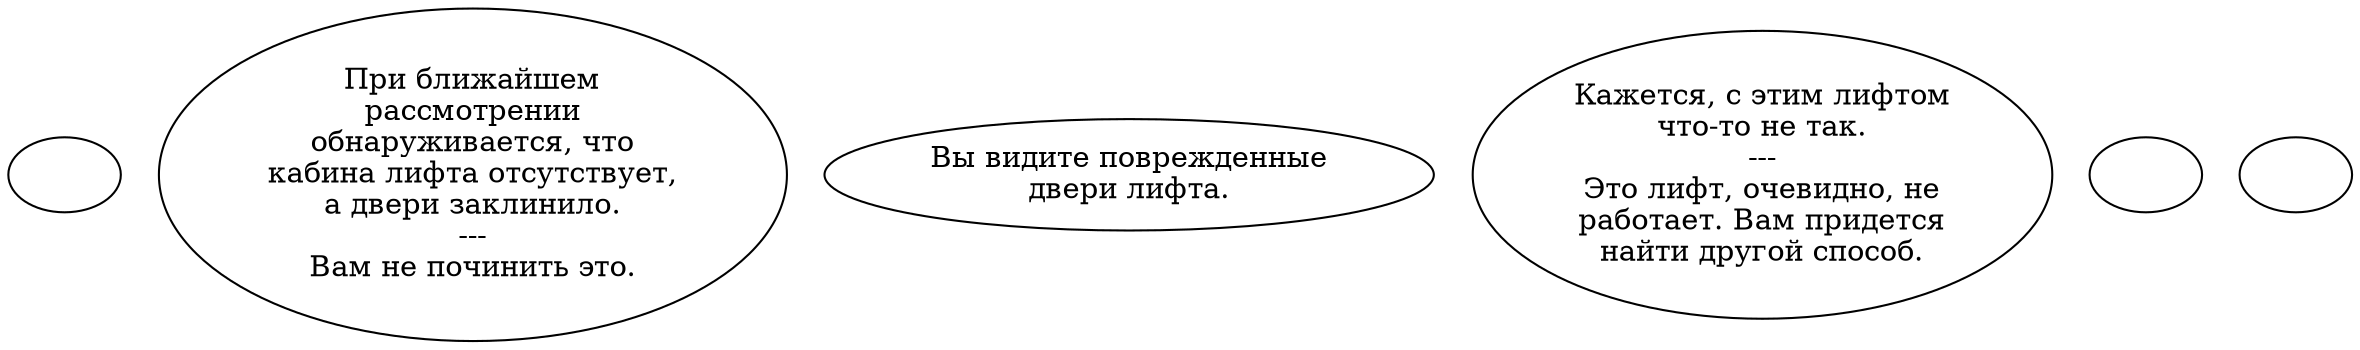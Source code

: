 digraph epai8 {
  "start" [style=filled       fillcolor="#FFFFFF"       color="#000000"]
  "start" [label=""]
  "use_skill_on_p_proc" [style=filled       fillcolor="#FFFFFF"       color="#000000"]
  "use_skill_on_p_proc" [label="При ближайшем\nрассмотрении\nобнаруживается, что\nкабина лифта отсутствует,\nа двери заклинило.\n---\nВам не починить это."]
  "look_at_p_proc" [style=filled       fillcolor="#FFFFFF"       color="#000000"]
  "look_at_p_proc" [label="Вы видите поврежденные\nдвери лифта."]
  "use_p_proc" [style=filled       fillcolor="#FFFFFF"       color="#000000"]
  "use_p_proc" [label="Кажется, с этим лифтом\nчто-то не так.\n---\nЭто лифт, очевидно, не\nработает. Вам придется\nнайти другой способ."]
  "pickup_p_proc" [style=filled       fillcolor="#FFFFFF"       color="#000000"]
  "pickup_p_proc" [label=""]
  "destroy_p_proc" [style=filled       fillcolor="#FFFFFF"       color="#000000"]
  "destroy_p_proc" [label=""]
}